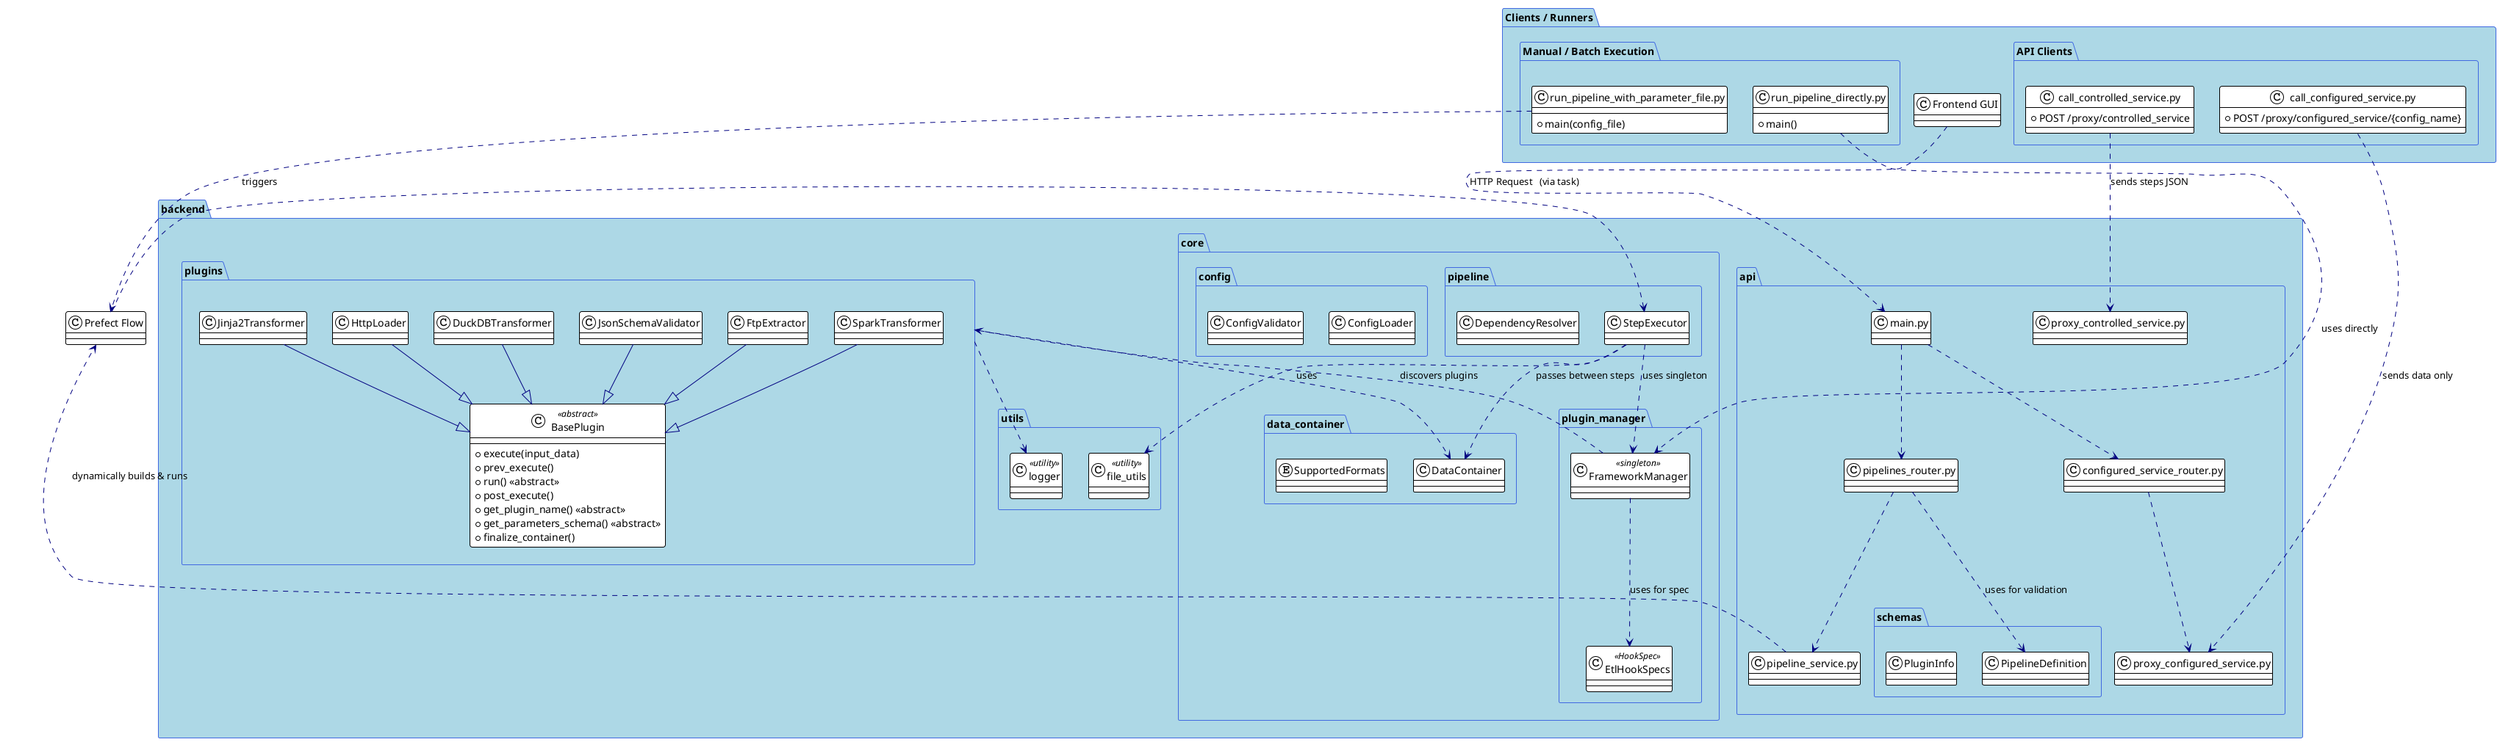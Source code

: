 @startuml ETL Framework Backend

!theme plain
skinparam componentStyle uml2
skinparam defaultFontName "Segoe UI", "Helvetica", "Arial"
skinparam package {
    BackgroundColor LightBlue
    BorderColor RoyalBlue
}
skinparam component {
    BackgroundColor LightYellow
    ArrowColor Navy
    BorderColor Navy
}
skinparam actor {
    BackgroundColor LightBlue
    BorderColor RoyalBlue
}
skinparam interface {
    BackgroundColor LightPink
    BorderColor Firebrick
}
skinparam note {
    BackgroundColor LightGoldenRodYellow
    BorderColor GoldenRod
}

' #############################################
' ###      ENTRY POINTS (Clients / Runners) ###
' #############################################

package "Clients / Runners" {
    class "Frontend GUI" as Frontend
    package "Manual / Batch Execution" {
        class "run_pipeline_with_parameter_file.py" as BatchRunner {
            + main(config_file)
        }
        class "run_pipeline_directly.py" as DirectRunner {
            + main()
        }
    }
    package "API Clients" {
        class "call_controlled_service.py" as ControlledClient {
            + POST /proxy/controlled_service
        }
        class "call_configured_service.py" as ConfiguredClient {
            + POST /proxy/configured_service/{config_name}
        }
    }
}

' #############################################
' ###        BACKEND API SERVER             ###
' #############################################

package "backend.api" {
    class "main.py" as FastApiApp
    class "pipelines_router.py" as PipelinesRouter
    class "pipeline_service.py" as PipelineService
    class "configured_service_router.py" as ConfiguredRouter
    class "proxy_configured_service.py" as ConfiguredService
    class "proxy_controlled_service.py" as ControlledService
    package "schemas" {
        class PipelineDefinition
        class PluginInfo
    }
}

' #############################################
' ###           CORE FRAMEWORK              ###
' #############################################

package "backend.core" {
    package "pipeline" {
        class StepExecutor
        class DependencyResolver
    }

    package "plugin_manager" {
        class FrameworkManager <<singleton>>
        class EtlHookSpecs <<HookSpec>>
    }

    package "data_container" {
        class DataContainer
        enum SupportedFormats
    }

    package "config" {
        class ConfigLoader
        class ConfigValidator
    }
}

' #############################################
' ###              PLUGINS                  ###
' #############################################
package "backend.plugins" {
    class BasePlugin <<abstract>> {
        +execute(input_data)
        +prev_execute()
        +run() <<abstract>>
        +post_execute()
        +get_plugin_name() <<abstract>>
        +get_parameters_schema() <<abstract>>
        +finalize_container()
    }

    class "DuckDBTransformer"
    class "HttpLoader"
    class "Jinja2Transformer"
    class "SparkTransformer"
    class "FtpExtractor"
    class "JsonSchemaValidator"

    DuckDBTransformer --|> BasePlugin
    HttpLoader --|> BasePlugin
    Jinja2Transformer --|> BasePlugin
    SparkTransformer --|> BasePlugin
    FtpExtractor --|> BasePlugin
    JsonSchemaValidator --|> BasePlugin
}

' #############################################
' ###             UTILITIES                 ###
' #############################################
package "backend.utils" {
    class "file_utils" as FileUtils <<utility>>
    class "logger" as Logger <<utility>>
    ' ... others
}

' #############################################
' ###            RELATIONSHIPS              ###
' #############################################

' --- API Execution Flow ---
Frontend ..> FastApiApp : HTTP Request
FastApiApp ..> PipelinesRouter
FastApiApp ..> ConfiguredRouter
ConfiguredRouter ..> ConfiguredService
ControlledClient ..> ControlledService : sends steps JSON
ConfiguredClient ..> ConfiguredService : sends data only

PipelinesRouter ..> PipelineService
PipelinesRouter ..> backend.api.schemas.PipelineDefinition : uses for validation
PipelineService ..> "Prefect Flow" : dynamically builds & runs
"Prefect Flow" ..> StepExecutor : (via task)

' --- Manual / Batch Execution Flow ---
BatchRunner ..> "Prefect Flow" : triggers
DirectRunner ..> FrameworkManager : uses directly

' --- Core Engine Flow ---
StepExecutor ..> FrameworkManager : uses singleton
FrameworkManager ..> backend.plugins : discovers plugins
FrameworkManager ..> EtlHookSpecs : uses for spec
StepExecutor ..> DataContainer : passes between steps

' --- Utility and Other Dependencies ---
StepExecutor ..> FileUtils : uses
backend.plugins ..> DataContainer
backend.plugins ..> Logger

@enduml
